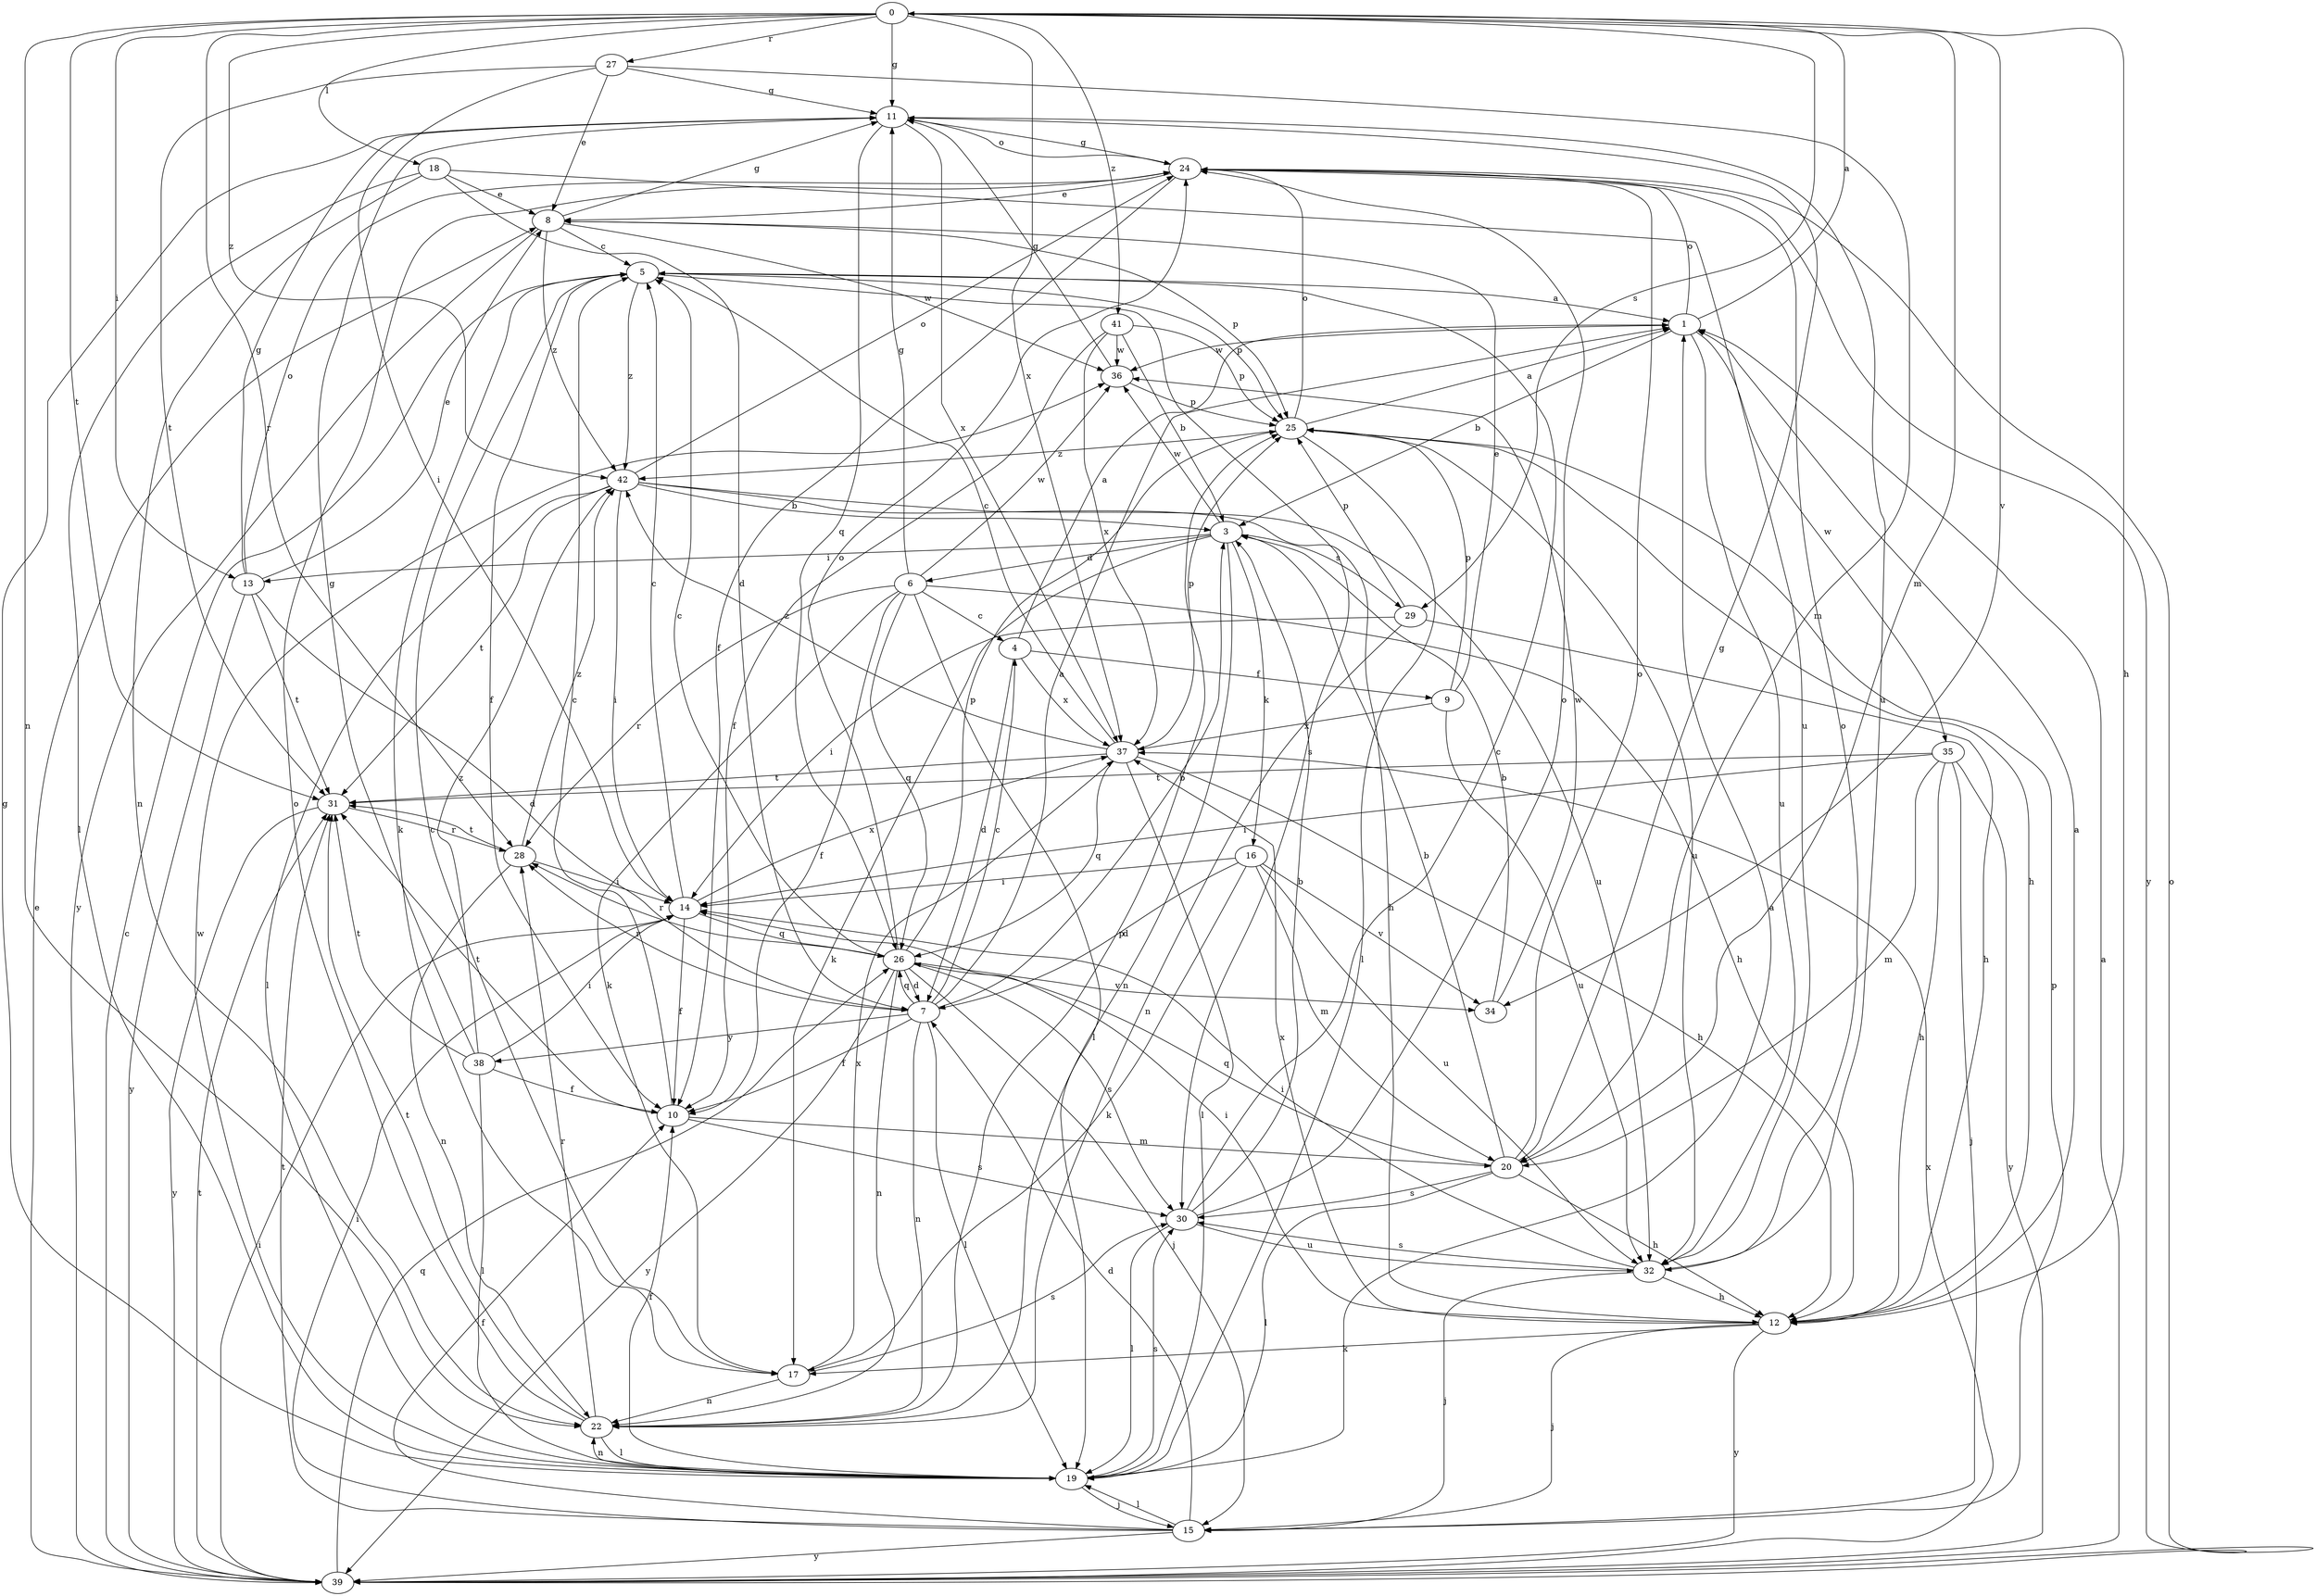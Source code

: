strict digraph  {
0;
1;
3;
4;
5;
6;
7;
8;
9;
10;
11;
12;
13;
14;
15;
16;
17;
18;
19;
20;
22;
24;
25;
26;
27;
28;
29;
30;
31;
32;
34;
35;
36;
37;
38;
39;
41;
42;
0 -> 11  [label=g];
0 -> 12  [label=h];
0 -> 13  [label=i];
0 -> 18  [label=l];
0 -> 20  [label=m];
0 -> 22  [label=n];
0 -> 27  [label=r];
0 -> 28  [label=r];
0 -> 29  [label=s];
0 -> 31  [label=t];
0 -> 34  [label=v];
0 -> 37  [label=x];
0 -> 41  [label=z];
0 -> 42  [label=z];
1 -> 0  [label=a];
1 -> 3  [label=b];
1 -> 24  [label=o];
1 -> 32  [label=u];
1 -> 35  [label=w];
1 -> 36  [label=w];
3 -> 6  [label=d];
3 -> 13  [label=i];
3 -> 16  [label=k];
3 -> 17  [label=k];
3 -> 22  [label=n];
3 -> 29  [label=s];
3 -> 36  [label=w];
4 -> 1  [label=a];
4 -> 7  [label=d];
4 -> 9  [label=f];
4 -> 37  [label=x];
5 -> 1  [label=a];
5 -> 10  [label=f];
5 -> 17  [label=k];
5 -> 25  [label=p];
5 -> 30  [label=s];
5 -> 42  [label=z];
6 -> 4  [label=c];
6 -> 10  [label=f];
6 -> 11  [label=g];
6 -> 12  [label=h];
6 -> 17  [label=k];
6 -> 19  [label=l];
6 -> 26  [label=q];
6 -> 28  [label=r];
6 -> 36  [label=w];
7 -> 1  [label=a];
7 -> 3  [label=b];
7 -> 4  [label=c];
7 -> 10  [label=f];
7 -> 19  [label=l];
7 -> 22  [label=n];
7 -> 26  [label=q];
7 -> 28  [label=r];
7 -> 38  [label=y];
8 -> 5  [label=c];
8 -> 11  [label=g];
8 -> 25  [label=p];
8 -> 36  [label=w];
8 -> 39  [label=y];
8 -> 42  [label=z];
9 -> 8  [label=e];
9 -> 25  [label=p];
9 -> 32  [label=u];
9 -> 37  [label=x];
10 -> 5  [label=c];
10 -> 20  [label=m];
10 -> 30  [label=s];
10 -> 31  [label=t];
11 -> 24  [label=o];
11 -> 26  [label=q];
11 -> 32  [label=u];
11 -> 37  [label=x];
12 -> 1  [label=a];
12 -> 14  [label=i];
12 -> 15  [label=j];
12 -> 17  [label=k];
12 -> 37  [label=x];
12 -> 39  [label=y];
13 -> 7  [label=d];
13 -> 8  [label=e];
13 -> 11  [label=g];
13 -> 24  [label=o];
13 -> 31  [label=t];
13 -> 39  [label=y];
14 -> 5  [label=c];
14 -> 10  [label=f];
14 -> 26  [label=q];
14 -> 37  [label=x];
15 -> 7  [label=d];
15 -> 10  [label=f];
15 -> 14  [label=i];
15 -> 19  [label=l];
15 -> 25  [label=p];
15 -> 31  [label=t];
15 -> 39  [label=y];
16 -> 7  [label=d];
16 -> 14  [label=i];
16 -> 17  [label=k];
16 -> 20  [label=m];
16 -> 32  [label=u];
16 -> 34  [label=v];
17 -> 5  [label=c];
17 -> 22  [label=n];
17 -> 30  [label=s];
17 -> 37  [label=x];
18 -> 7  [label=d];
18 -> 8  [label=e];
18 -> 19  [label=l];
18 -> 22  [label=n];
18 -> 32  [label=u];
19 -> 1  [label=a];
19 -> 10  [label=f];
19 -> 11  [label=g];
19 -> 15  [label=j];
19 -> 22  [label=n];
19 -> 30  [label=s];
19 -> 36  [label=w];
20 -> 3  [label=b];
20 -> 11  [label=g];
20 -> 12  [label=h];
20 -> 19  [label=l];
20 -> 24  [label=o];
20 -> 26  [label=q];
20 -> 30  [label=s];
22 -> 19  [label=l];
22 -> 24  [label=o];
22 -> 25  [label=p];
22 -> 28  [label=r];
22 -> 31  [label=t];
24 -> 8  [label=e];
24 -> 10  [label=f];
24 -> 11  [label=g];
24 -> 39  [label=y];
25 -> 1  [label=a];
25 -> 12  [label=h];
25 -> 19  [label=l];
25 -> 24  [label=o];
25 -> 32  [label=u];
25 -> 42  [label=z];
26 -> 5  [label=c];
26 -> 7  [label=d];
26 -> 15  [label=j];
26 -> 22  [label=n];
26 -> 24  [label=o];
26 -> 25  [label=p];
26 -> 28  [label=r];
26 -> 30  [label=s];
26 -> 34  [label=v];
26 -> 39  [label=y];
27 -> 8  [label=e];
27 -> 11  [label=g];
27 -> 14  [label=i];
27 -> 20  [label=m];
27 -> 31  [label=t];
28 -> 14  [label=i];
28 -> 22  [label=n];
28 -> 31  [label=t];
28 -> 42  [label=z];
29 -> 12  [label=h];
29 -> 14  [label=i];
29 -> 22  [label=n];
29 -> 25  [label=p];
30 -> 3  [label=b];
30 -> 5  [label=c];
30 -> 19  [label=l];
30 -> 24  [label=o];
30 -> 32  [label=u];
31 -> 28  [label=r];
31 -> 39  [label=y];
32 -> 12  [label=h];
32 -> 14  [label=i];
32 -> 15  [label=j];
32 -> 24  [label=o];
32 -> 30  [label=s];
34 -> 3  [label=b];
34 -> 36  [label=w];
35 -> 12  [label=h];
35 -> 14  [label=i];
35 -> 15  [label=j];
35 -> 20  [label=m];
35 -> 31  [label=t];
35 -> 39  [label=y];
36 -> 11  [label=g];
36 -> 25  [label=p];
37 -> 5  [label=c];
37 -> 12  [label=h];
37 -> 19  [label=l];
37 -> 25  [label=p];
37 -> 26  [label=q];
37 -> 31  [label=t];
37 -> 42  [label=z];
38 -> 10  [label=f];
38 -> 11  [label=g];
38 -> 14  [label=i];
38 -> 19  [label=l];
38 -> 31  [label=t];
38 -> 42  [label=z];
39 -> 1  [label=a];
39 -> 5  [label=c];
39 -> 8  [label=e];
39 -> 14  [label=i];
39 -> 24  [label=o];
39 -> 26  [label=q];
39 -> 31  [label=t];
39 -> 37  [label=x];
41 -> 3  [label=b];
41 -> 10  [label=f];
41 -> 25  [label=p];
41 -> 36  [label=w];
41 -> 37  [label=x];
42 -> 3  [label=b];
42 -> 12  [label=h];
42 -> 14  [label=i];
42 -> 19  [label=l];
42 -> 24  [label=o];
42 -> 31  [label=t];
42 -> 32  [label=u];
}
